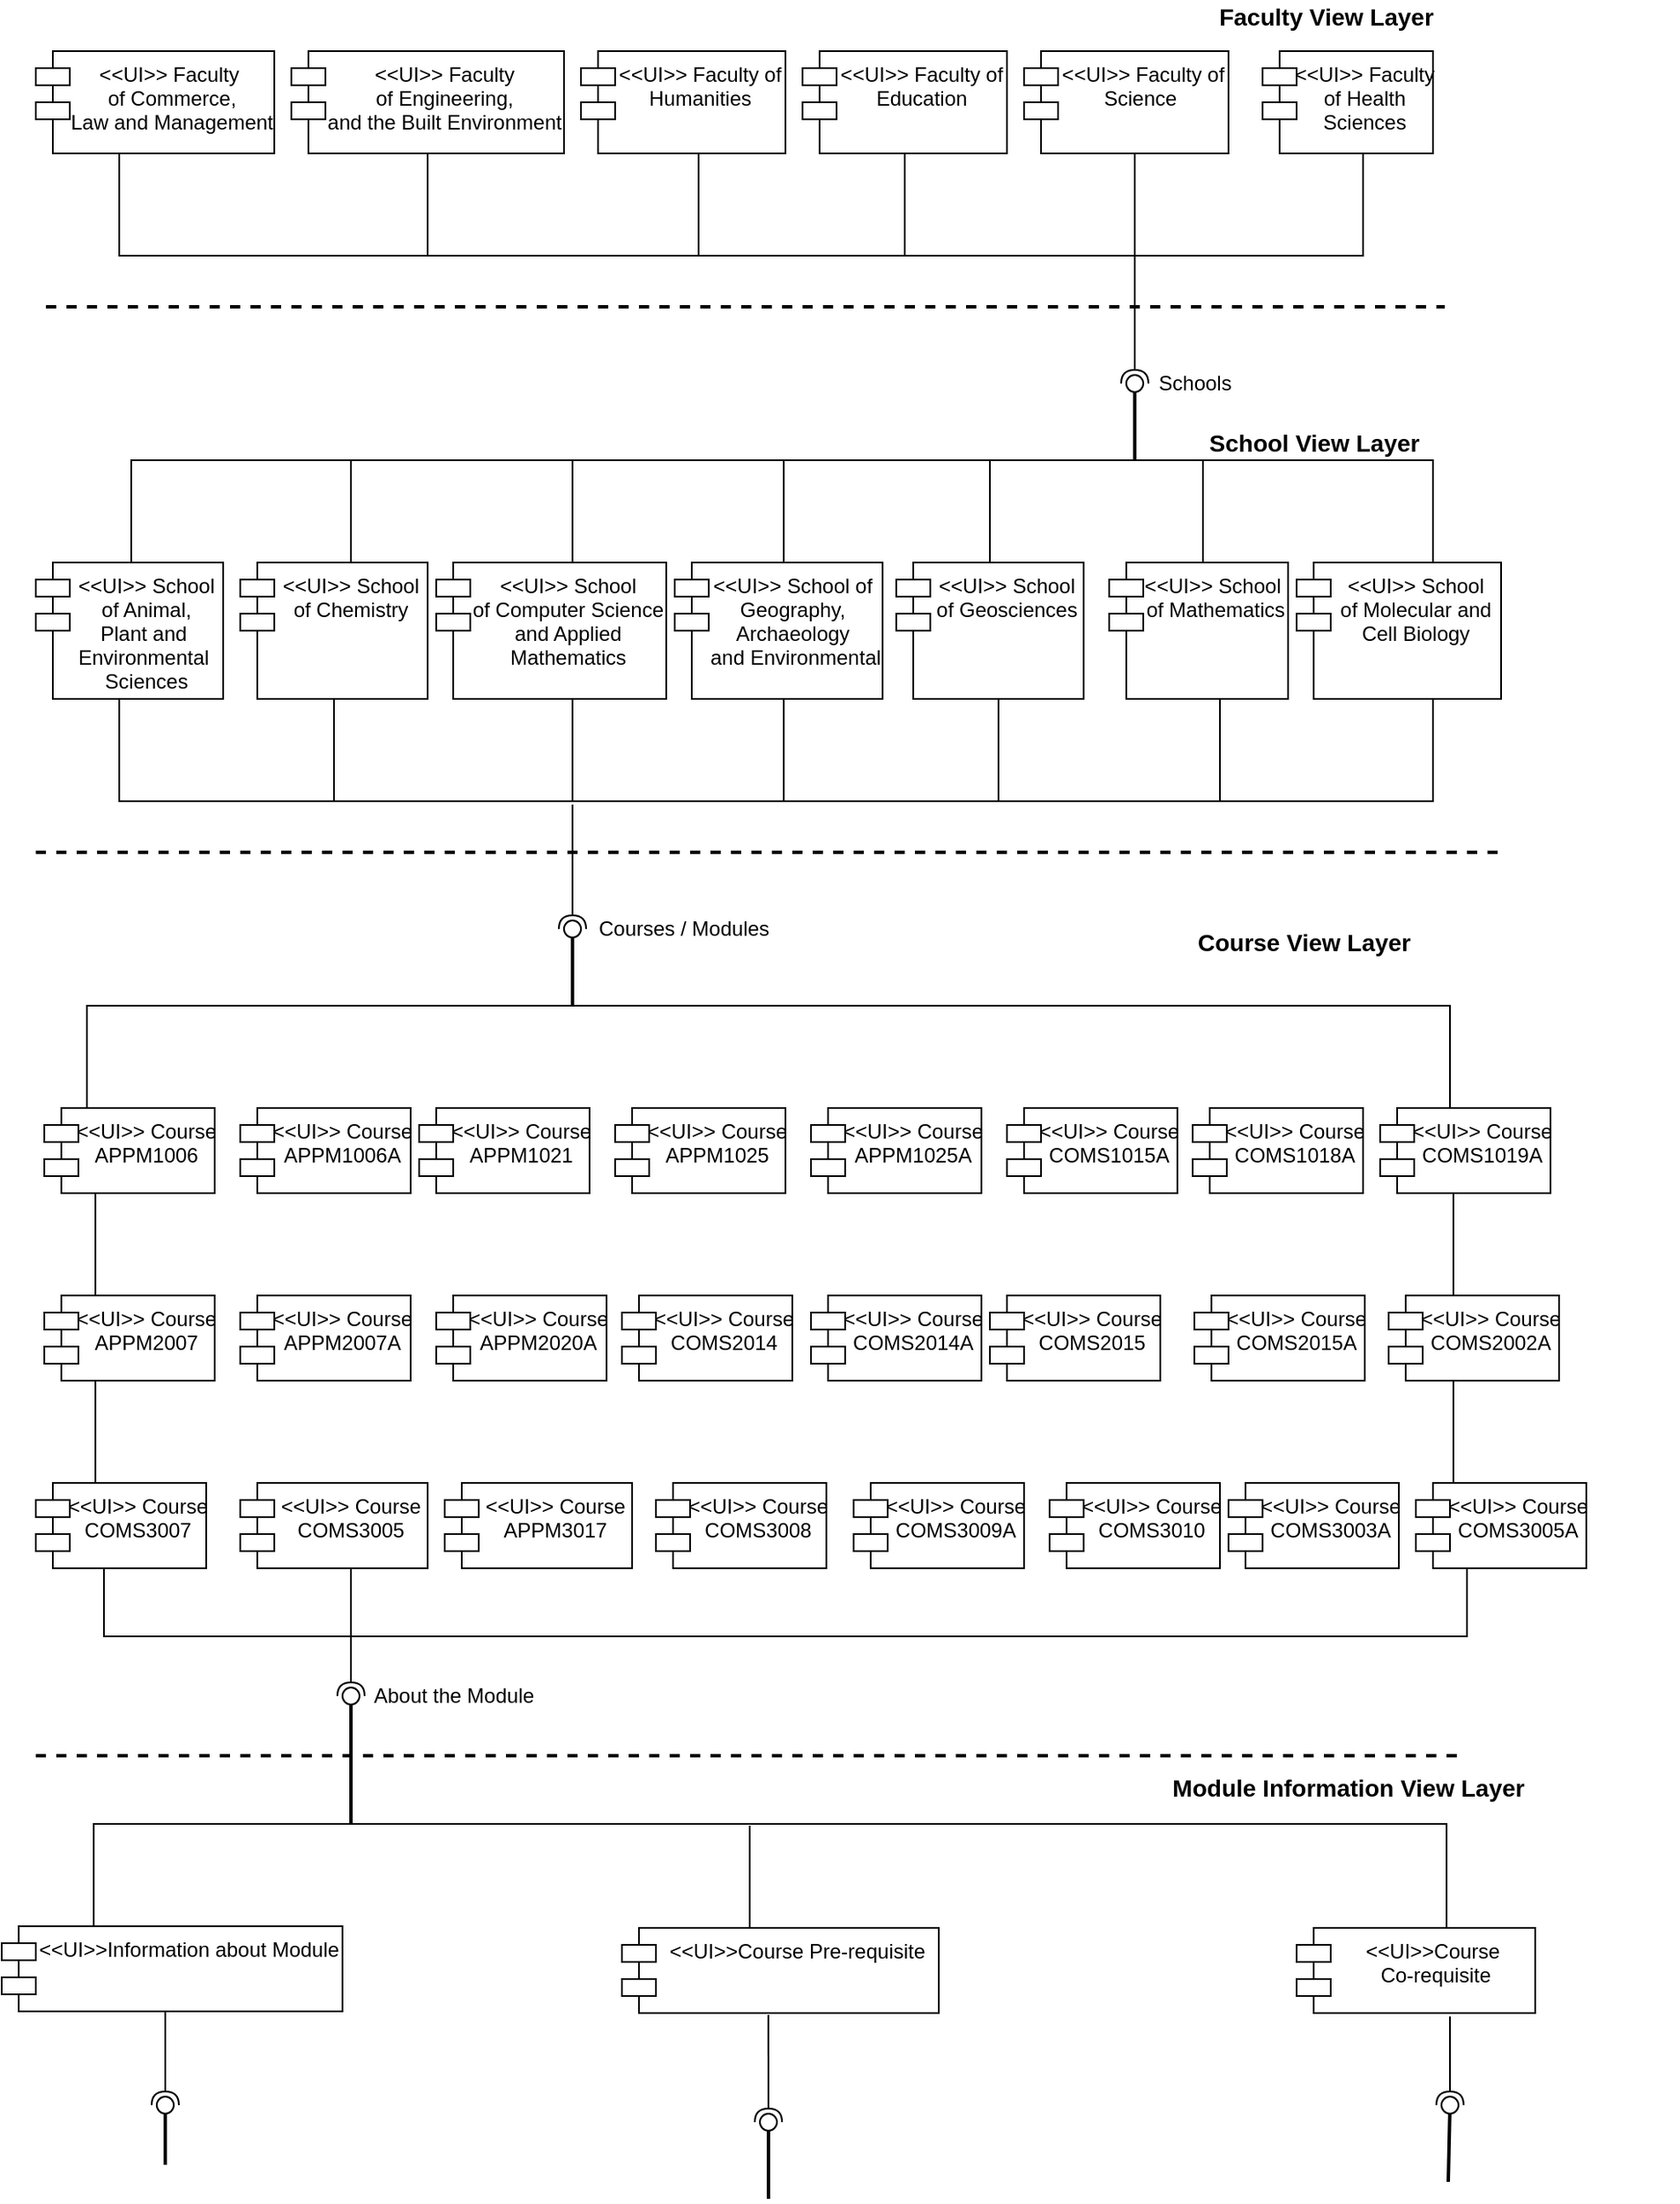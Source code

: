 <mxfile version="13.1.14" type="github"><diagram id="wtimCz5lqA1xxfdGI4rv" name="Page-1"><mxGraphModel dx="1693" dy="473" grid="1" gridSize="10" guides="1" tooltips="1" connect="1" arrows="1" fold="1" page="1" pageScale="1" pageWidth="827" pageHeight="1169" math="0" shadow="0"><root><mxCell id="0"/><mxCell id="1" parent="0"/><mxCell id="LY6wEDORBLpl649UaZbS-16" value="&lt;&lt;UI&gt;&gt; Faculty of&#10;Humanities" style="shape=module;align=left;spacingLeft=20;align=center;verticalAlign=top;" vertex="1" parent="1"><mxGeometry x="320" y="140" width="120" height="60" as="geometry"/></mxCell><mxCell id="LY6wEDORBLpl649UaZbS-17" value="&lt;&lt;UI&gt;&gt; Faculty&#10;of Engineering,&#10;and the Built Environment&#10;" style="shape=module;align=left;spacingLeft=20;align=center;verticalAlign=top;" vertex="1" parent="1"><mxGeometry x="150" y="140" width="160" height="60" as="geometry"/></mxCell><mxCell id="LY6wEDORBLpl649UaZbS-18" value="&lt;&lt;UI&gt;&gt; Faculty of&#10;Education" style="shape=module;align=left;spacingLeft=20;align=center;verticalAlign=top;" vertex="1" parent="1"><mxGeometry x="450" y="140" width="120" height="60" as="geometry"/></mxCell><mxCell id="LY6wEDORBLpl649UaZbS-19" value="&lt;&lt;UI&gt;&gt; Faculty of&#10;Science " style="shape=module;align=left;spacingLeft=20;align=center;verticalAlign=top;" vertex="1" parent="1"><mxGeometry x="580" y="140" width="120" height="60" as="geometry"/></mxCell><mxCell id="LY6wEDORBLpl649UaZbS-20" value="&lt;&lt;UI&gt;&gt; Faculty &#10;of Commerce,&#10;Law and Management" style="shape=module;align=left;spacingLeft=20;align=center;verticalAlign=top;" vertex="1" parent="1"><mxGeometry y="140" width="140" height="60" as="geometry"/></mxCell><mxCell id="LY6wEDORBLpl649UaZbS-21" value="&lt;&lt;UI&gt;&gt; Faculty&#10;of Health&#10;Sciences" style="shape=module;align=left;spacingLeft=20;align=center;verticalAlign=top;" vertex="1" parent="1"><mxGeometry x="720" y="140" width="100" height="60" as="geometry"/></mxCell><mxCell id="LY6wEDORBLpl649UaZbS-33" value="" style="rounded=0;orthogonalLoop=1;jettySize=auto;html=1;endArrow=halfCircle;endFill=0;endSize=6;strokeWidth=1;" edge="1" parent="1"><mxGeometry relative="1" as="geometry"><mxPoint x="525" y="230" as="sourcePoint"/><mxPoint x="525" y="230" as="targetPoint"/></mxGeometry></mxCell><mxCell id="LY6wEDORBLpl649UaZbS-44" value="" style="endArrow=none;dashed=1;html=1;strokeWidth=2;" edge="1" parent="1"><mxGeometry width="50" height="50" relative="1" as="geometry"><mxPoint x="6" y="290" as="sourcePoint"/><mxPoint x="827" y="290" as="targetPoint"/></mxGeometry></mxCell><mxCell id="LY6wEDORBLpl649UaZbS-46" value="&lt;b&gt;&lt;font style=&quot;font-size: 14px&quot;&gt;Faculty View Layer&lt;/font&gt;&lt;/b&gt;" style="text;html=1;align=center;verticalAlign=middle;resizable=0;points=[];autosize=1;" vertex="1" parent="1"><mxGeometry x="687" y="110" width="140" height="20" as="geometry"/></mxCell><mxCell id="LY6wEDORBLpl649UaZbS-52" value="" style="shape=partialRectangle;whiteSpace=wrap;html=1;bottom=1;right=1;left=1;top=0;fillColor=none;routingCenterX=-0.5;strokeWidth=1;" vertex="1" parent="1"><mxGeometry x="49" y="200" width="730" height="60" as="geometry"/></mxCell><mxCell id="LY6wEDORBLpl649UaZbS-53" value="" style="line;strokeWidth=1;direction=south;html=1;" vertex="1" parent="1"><mxGeometry x="225" y="200" width="10" height="60" as="geometry"/></mxCell><mxCell id="LY6wEDORBLpl649UaZbS-54" value="" style="line;strokeWidth=1;direction=south;html=1;" vertex="1" parent="1"><mxGeometry x="384" y="200" width="10" height="60" as="geometry"/></mxCell><mxCell id="LY6wEDORBLpl649UaZbS-55" value="" style="line;strokeWidth=1;direction=south;html=1;" vertex="1" parent="1"><mxGeometry x="505" y="200" width="10" height="60" as="geometry"/></mxCell><mxCell id="LY6wEDORBLpl649UaZbS-56" value="" style="line;strokeWidth=1;direction=south;html=1;" vertex="1" parent="1"><mxGeometry x="640" y="200" width="10" height="60" as="geometry"/></mxCell><mxCell id="LY6wEDORBLpl649UaZbS-71" value="" style="rounded=0;orthogonalLoop=1;jettySize=auto;html=1;endArrow=none;endFill=0;strokeWidth=2;" edge="1" target="LY6wEDORBLpl649UaZbS-73" parent="1"><mxGeometry relative="1" as="geometry"><mxPoint x="645" y="380" as="sourcePoint"/></mxGeometry></mxCell><mxCell id="LY6wEDORBLpl649UaZbS-72" value="" style="rounded=0;orthogonalLoop=1;jettySize=auto;html=1;endArrow=halfCircle;endFill=0;entryX=0.5;entryY=0.5;entryDx=0;entryDy=0;endSize=6;strokeWidth=1;" edge="1" target="LY6wEDORBLpl649UaZbS-73" parent="1"><mxGeometry relative="1" as="geometry"><mxPoint x="645" y="260" as="sourcePoint"/></mxGeometry></mxCell><mxCell id="LY6wEDORBLpl649UaZbS-73" value="" style="ellipse;whiteSpace=wrap;html=1;fontFamily=Helvetica;fontSize=12;fontColor=#000000;align=center;strokeColor=#000000;fillColor=#ffffff;points=[];aspect=fixed;resizable=0;" vertex="1" parent="1"><mxGeometry x="640" y="330" width="10" height="10" as="geometry"/></mxCell><mxCell id="LY6wEDORBLpl649UaZbS-74" value="" style="shape=partialRectangle;whiteSpace=wrap;html=1;bottom=1;right=1;left=1;top=0;fillColor=none;routingCenterX=-0.5;strokeWidth=1;rotation=-180;" vertex="1" parent="1"><mxGeometry x="56" y="380" width="764" height="60" as="geometry"/></mxCell><mxCell id="LY6wEDORBLpl649UaZbS-75" value="&lt;&lt;UI&gt;&gt; School&#10;of Animal,&#10;Plant and &#10;Environmental &#10;Sciences" style="shape=module;align=left;spacingLeft=20;align=center;verticalAlign=top;strokeWidth=1;" vertex="1" parent="1"><mxGeometry y="440" width="110" height="80" as="geometry"/></mxCell><mxCell id="LY6wEDORBLpl649UaZbS-76" value="&lt;&lt;UI&gt;&gt; School&#10;of Chemistry" style="shape=module;align=left;spacingLeft=20;align=center;verticalAlign=top;strokeWidth=1;" vertex="1" parent="1"><mxGeometry x="120" y="440" width="110" height="80" as="geometry"/></mxCell><mxCell id="LY6wEDORBLpl649UaZbS-77" value="&lt;&lt;UI&gt;&gt; School&#10;of Computer Science&#10;and Applied&#10;Mathematics" style="shape=module;align=left;spacingLeft=20;align=center;verticalAlign=top;strokeWidth=1;" vertex="1" parent="1"><mxGeometry x="235" y="440" width="135" height="80" as="geometry"/></mxCell><mxCell id="LY6wEDORBLpl649UaZbS-78" value="&lt;&lt;UI&gt;&gt; School of &#10;Geography, &#10;Archaeology &#10;and Environmental" style="shape=module;align=left;spacingLeft=20;align=center;verticalAlign=top;strokeWidth=1;" vertex="1" parent="1"><mxGeometry x="375" y="440" width="122" height="80" as="geometry"/></mxCell><mxCell id="LY6wEDORBLpl649UaZbS-79" value="&lt;&lt;UI&gt;&gt; School&#10;of Geosciences" style="shape=module;align=left;spacingLeft=20;align=center;verticalAlign=top;strokeWidth=1;" vertex="1" parent="1"><mxGeometry x="505" y="440" width="110" height="80" as="geometry"/></mxCell><mxCell id="LY6wEDORBLpl649UaZbS-80" value="&lt;&lt;UI&gt;&gt; School &#10;of Mathematics" style="shape=module;align=left;spacingLeft=20;align=center;verticalAlign=top;strokeWidth=1;" vertex="1" parent="1"><mxGeometry x="630" y="440" width="105" height="80" as="geometry"/></mxCell><mxCell id="LY6wEDORBLpl649UaZbS-81" value="&lt;&lt;UI&gt;&gt; School&#10;of Molecular and&#10;Cell Biology" style="shape=module;align=left;spacingLeft=20;align=center;verticalAlign=top;strokeWidth=1;" vertex="1" parent="1"><mxGeometry x="740" y="440" width="120" height="80" as="geometry"/></mxCell><mxCell id="LY6wEDORBLpl649UaZbS-82" value="&lt;b&gt;&lt;font style=&quot;font-size: 14px&quot;&gt;School View Layer&lt;/font&gt;&lt;/b&gt;" style="text;html=1;align=center;verticalAlign=middle;resizable=0;points=[];autosize=1;" vertex="1" parent="1"><mxGeometry x="680" y="360" width="140" height="20" as="geometry"/></mxCell><mxCell id="LY6wEDORBLpl649UaZbS-83" value="Schools" style="text;html=1;align=center;verticalAlign=middle;resizable=0;points=[];autosize=1;" vertex="1" parent="1"><mxGeometry x="650" y="325" width="60" height="20" as="geometry"/></mxCell><mxCell id="LY6wEDORBLpl649UaZbS-84" value="" style="endArrow=none;dashed=1;html=1;strokeWidth=2;" edge="1" parent="1"><mxGeometry width="50" height="50" relative="1" as="geometry"><mxPoint y="610" as="sourcePoint"/><mxPoint x="860" y="610" as="targetPoint"/></mxGeometry></mxCell><mxCell id="LY6wEDORBLpl649UaZbS-85" value="" style="shape=partialRectangle;whiteSpace=wrap;html=1;bottom=1;right=1;left=1;top=0;fillColor=none;routingCenterX=-0.5;strokeWidth=1;" vertex="1" parent="1"><mxGeometry x="49" y="520" width="771" height="60" as="geometry"/></mxCell><mxCell id="LY6wEDORBLpl649UaZbS-86" value="" style="line;strokeWidth=1;direction=south;html=1;" vertex="1" parent="1"><mxGeometry x="170" y="520" width="10" height="60" as="geometry"/></mxCell><mxCell id="LY6wEDORBLpl649UaZbS-88" value="" style="line;strokeWidth=1;direction=south;html=1;" vertex="1" parent="1"><mxGeometry x="434" y="520" width="10" height="60" as="geometry"/></mxCell><mxCell id="LY6wEDORBLpl649UaZbS-89" value="" style="line;strokeWidth=1;direction=south;html=1;" vertex="1" parent="1"><mxGeometry x="560" y="520" width="10" height="60" as="geometry"/></mxCell><mxCell id="LY6wEDORBLpl649UaZbS-92" value="" style="line;strokeWidth=1;direction=south;html=1;" vertex="1" parent="1"><mxGeometry x="310" y="520" width="10" height="60" as="geometry"/></mxCell><mxCell id="LY6wEDORBLpl649UaZbS-93" value="" style="line;strokeWidth=1;direction=south;html=1;" vertex="1" parent="1"><mxGeometry x="690" y="520" width="10" height="60" as="geometry"/></mxCell><mxCell id="LY6wEDORBLpl649UaZbS-94" value="" style="line;strokeWidth=1;direction=south;html=1;" vertex="1" parent="1"><mxGeometry x="180" y="380" width="10" height="60" as="geometry"/></mxCell><mxCell id="LY6wEDORBLpl649UaZbS-95" value="" style="line;strokeWidth=1;direction=south;html=1;" vertex="1" parent="1"><mxGeometry x="310" y="380" width="10" height="60" as="geometry"/></mxCell><mxCell id="LY6wEDORBLpl649UaZbS-96" value="" style="line;strokeWidth=1;direction=south;html=1;" vertex="1" parent="1"><mxGeometry x="434" y="380" width="10" height="60" as="geometry"/></mxCell><mxCell id="LY6wEDORBLpl649UaZbS-97" value="" style="line;strokeWidth=1;direction=south;html=1;" vertex="1" parent="1"><mxGeometry x="555" y="380" width="10" height="60" as="geometry"/></mxCell><mxCell id="LY6wEDORBLpl649UaZbS-98" value="" style="line;strokeWidth=1;direction=south;html=1;" vertex="1" parent="1"><mxGeometry x="680" y="380" width="10" height="60" as="geometry"/></mxCell><mxCell id="LY6wEDORBLpl649UaZbS-99" value="" style="rounded=0;orthogonalLoop=1;jettySize=auto;html=1;endArrow=none;endFill=0;strokeWidth=2;" edge="1" target="LY6wEDORBLpl649UaZbS-101" parent="1"><mxGeometry relative="1" as="geometry"><mxPoint x="315" y="700" as="sourcePoint"/></mxGeometry></mxCell><mxCell id="LY6wEDORBLpl649UaZbS-100" value="" style="rounded=0;orthogonalLoop=1;jettySize=auto;html=1;endArrow=halfCircle;endFill=0;entryX=0.5;entryY=0.5;entryDx=0;entryDy=0;endSize=6;strokeWidth=1;" edge="1" target="LY6wEDORBLpl649UaZbS-101" parent="1"><mxGeometry relative="1" as="geometry"><mxPoint x="315" y="582" as="sourcePoint"/></mxGeometry></mxCell><mxCell id="LY6wEDORBLpl649UaZbS-101" value="" style="ellipse;whiteSpace=wrap;html=1;fontFamily=Helvetica;fontSize=12;fontColor=#000000;align=center;strokeColor=#000000;fillColor=#ffffff;points=[];aspect=fixed;resizable=0;" vertex="1" parent="1"><mxGeometry x="310" y="650" width="10" height="10" as="geometry"/></mxCell><mxCell id="LY6wEDORBLpl649UaZbS-102" value="Courses / Modules" style="text;html=1;align=center;verticalAlign=middle;resizable=0;points=[];autosize=1;" vertex="1" parent="1"><mxGeometry x="320" y="645" width="120" height="20" as="geometry"/></mxCell><mxCell id="LY6wEDORBLpl649UaZbS-103" value="" style="shape=partialRectangle;whiteSpace=wrap;html=1;bottom=1;right=1;left=1;top=0;fillColor=none;routingCenterX=-0.5;strokeWidth=1;rotation=-180;" vertex="1" parent="1"><mxGeometry x="30" y="700" width="800" height="60" as="geometry"/></mxCell><mxCell id="LY6wEDORBLpl649UaZbS-104" value="&lt;&lt;UI&gt;&gt; Course&#10;APPM3017" style="shape=module;align=left;spacingLeft=20;align=center;verticalAlign=top;strokeWidth=1;" vertex="1" parent="1"><mxGeometry x="240" y="980" width="110" height="50" as="geometry"/></mxCell><mxCell id="LY6wEDORBLpl649UaZbS-105" value="&lt;&lt;UI&gt;&gt; Course&#10;COMS3005" style="shape=module;align=left;spacingLeft=20;align=center;verticalAlign=top;strokeWidth=1;" vertex="1" parent="1"><mxGeometry x="120" y="980" width="110" height="50" as="geometry"/></mxCell><mxCell id="LY6wEDORBLpl649UaZbS-106" value="&lt;&lt;UI&gt;&gt; Course&#10;COMS3007" style="shape=module;align=left;spacingLeft=20;align=center;verticalAlign=top;strokeWidth=1;" vertex="1" parent="1"><mxGeometry y="980" width="100" height="50" as="geometry"/></mxCell><mxCell id="LY6wEDORBLpl649UaZbS-107" value="&lt;&lt;UI&gt;&gt; Course&#10;COMS3008" style="shape=module;align=left;spacingLeft=20;align=center;verticalAlign=top;strokeWidth=1;" vertex="1" parent="1"><mxGeometry x="364" y="980" width="100" height="50" as="geometry"/></mxCell><mxCell id="LY6wEDORBLpl649UaZbS-108" value="&lt;&lt;UI&gt;&gt; Course&#10;COMS3009A" style="shape=module;align=left;spacingLeft=20;align=center;verticalAlign=top;strokeWidth=1;" vertex="1" parent="1"><mxGeometry x="480" y="980" width="100" height="50" as="geometry"/></mxCell><mxCell id="LY6wEDORBLpl649UaZbS-109" value="&lt;&lt;UI&gt;&gt; Course&#10;COMS3010" style="shape=module;align=left;spacingLeft=20;align=center;verticalAlign=top;strokeWidth=1;" vertex="1" parent="1"><mxGeometry x="595" y="980" width="100" height="50" as="geometry"/></mxCell><mxCell id="LY6wEDORBLpl649UaZbS-110" value="&lt;&lt;UI&gt;&gt; Course&#10;APPM1006" style="shape=module;align=left;spacingLeft=20;align=center;verticalAlign=top;strokeWidth=1;" vertex="1" parent="1"><mxGeometry x="5" y="760" width="100" height="50" as="geometry"/></mxCell><mxCell id="LY6wEDORBLpl649UaZbS-111" value="&lt;&lt;UI&gt;&gt; Course&#10;APPM1006A" style="shape=module;align=left;spacingLeft=20;align=center;verticalAlign=top;strokeWidth=1;" vertex="1" parent="1"><mxGeometry x="120" y="760" width="100" height="50" as="geometry"/></mxCell><mxCell id="LY6wEDORBLpl649UaZbS-112" value="&lt;&lt;UI&gt;&gt; Course&#10;APPM1021" style="shape=module;align=left;spacingLeft=20;align=center;verticalAlign=top;strokeWidth=1;" vertex="1" parent="1"><mxGeometry x="225" y="760" width="100" height="50" as="geometry"/></mxCell><mxCell id="LY6wEDORBLpl649UaZbS-113" value="&lt;&lt;UI&gt;&gt; Course&#10;APPM1025" style="shape=module;align=left;spacingLeft=20;align=center;verticalAlign=top;strokeWidth=1;" vertex="1" parent="1"><mxGeometry x="340" y="760" width="100" height="50" as="geometry"/></mxCell><mxCell id="LY6wEDORBLpl649UaZbS-114" value="&lt;&lt;UI&gt;&gt; Course&#10;APPM1025A" style="shape=module;align=left;spacingLeft=20;align=center;verticalAlign=top;strokeWidth=1;" vertex="1" parent="1"><mxGeometry x="455" y="760" width="100" height="50" as="geometry"/></mxCell><mxCell id="LY6wEDORBLpl649UaZbS-115" value="&lt;&lt;UI&gt;&gt; Course&#10;APPM2007" style="shape=module;align=left;spacingLeft=20;align=center;verticalAlign=top;strokeWidth=1;" vertex="1" parent="1"><mxGeometry x="5" y="870" width="100" height="50" as="geometry"/></mxCell><mxCell id="LY6wEDORBLpl649UaZbS-116" value="&lt;&lt;UI&gt;&gt; Course&#10;APPM2007A" style="shape=module;align=left;spacingLeft=20;align=center;verticalAlign=top;strokeWidth=1;" vertex="1" parent="1"><mxGeometry x="120" y="870" width="100" height="50" as="geometry"/></mxCell><mxCell id="LY6wEDORBLpl649UaZbS-117" value="&lt;&lt;UI&gt;&gt; Course&#10;APPM2020A" style="shape=module;align=left;spacingLeft=20;align=center;verticalAlign=top;strokeWidth=1;" vertex="1" parent="1"><mxGeometry x="235" y="870" width="100" height="50" as="geometry"/></mxCell><mxCell id="LY6wEDORBLpl649UaZbS-118" value="&lt;&lt;UI&gt;&gt; Course&#10;COMS2014" style="shape=module;align=left;spacingLeft=20;align=center;verticalAlign=top;strokeWidth=1;" vertex="1" parent="1"><mxGeometry x="344" y="870" width="100" height="50" as="geometry"/></mxCell><mxCell id="LY6wEDORBLpl649UaZbS-119" value="&lt;&lt;UI&gt;&gt; Course&#10;COMS2014A" style="shape=module;align=left;spacingLeft=20;align=center;verticalAlign=top;strokeWidth=1;" vertex="1" parent="1"><mxGeometry x="455" y="870" width="100" height="50" as="geometry"/></mxCell><mxCell id="LY6wEDORBLpl649UaZbS-120" value="&lt;&lt;UI&gt;&gt; Course&#10;COMS2015" style="shape=module;align=left;spacingLeft=20;align=center;verticalAlign=top;strokeWidth=1;" vertex="1" parent="1"><mxGeometry x="560" y="870" width="100" height="50" as="geometry"/></mxCell><mxCell id="LY6wEDORBLpl649UaZbS-121" value="&lt;&lt;UI&gt;&gt; Course&#10;COMS2015A" style="shape=module;align=left;spacingLeft=20;align=center;verticalAlign=top;strokeWidth=1;" vertex="1" parent="1"><mxGeometry x="680" y="870" width="100" height="50" as="geometry"/></mxCell><mxCell id="LY6wEDORBLpl649UaZbS-122" value="" style="line;strokeWidth=1;direction=south;html=1;" vertex="1" parent="1"><mxGeometry x="30" y="810" width="10" height="60" as="geometry"/></mxCell><mxCell id="LY6wEDORBLpl649UaZbS-123" value="" style="line;strokeWidth=1;direction=south;html=1;" vertex="1" parent="1"><mxGeometry x="827" y="810" width="10" height="60" as="geometry"/></mxCell><mxCell id="LY6wEDORBLpl649UaZbS-124" value="" style="line;strokeWidth=1;direction=south;html=1;" vertex="1" parent="1"><mxGeometry x="30" y="920" width="10" height="60" as="geometry"/></mxCell><mxCell id="LY6wEDORBLpl649UaZbS-125" value="" style="line;strokeWidth=1;direction=south;html=1;" vertex="1" parent="1"><mxGeometry x="827" y="920" width="10" height="60" as="geometry"/></mxCell><mxCell id="LY6wEDORBLpl649UaZbS-126" value="" style="shape=partialRectangle;whiteSpace=wrap;html=1;bottom=1;right=1;left=1;top=0;fillColor=none;routingCenterX=-0.5;strokeWidth=1;" vertex="1" parent="1"><mxGeometry x="40" y="1030" width="800" height="40" as="geometry"/></mxCell><mxCell id="LY6wEDORBLpl649UaZbS-127" value="&lt;font style=&quot;font-size: 14px&quot;&gt;&lt;b&gt;Course View Layer&lt;/b&gt;&lt;/font&gt;" style="text;html=1;align=center;verticalAlign=middle;resizable=0;points=[];autosize=1;" vertex="1" parent="1"><mxGeometry x="674" y="653" width="140" height="20" as="geometry"/></mxCell><mxCell id="LY6wEDORBLpl649UaZbS-128" value="" style="endArrow=none;dashed=1;html=1;strokeWidth=2;" edge="1" parent="1"><mxGeometry width="50" height="50" relative="1" as="geometry"><mxPoint y="1140" as="sourcePoint"/><mxPoint x="840" y="1140" as="targetPoint"/></mxGeometry></mxCell><mxCell id="LY6wEDORBLpl649UaZbS-129" value="&lt;font style=&quot;font-size: 14px&quot;&gt;&lt;b&gt;Module Information View Layer&lt;/b&gt;&lt;/font&gt;" style="text;html=1;align=center;verticalAlign=middle;resizable=0;points=[];autosize=1;" vertex="1" parent="1"><mxGeometry x="660" y="1149" width="220" height="20" as="geometry"/></mxCell><mxCell id="LY6wEDORBLpl649UaZbS-130" value="&amp;nbsp; &amp;nbsp; &amp;nbsp; &amp;nbsp; &amp;nbsp; &amp;nbsp; &amp;nbsp; &amp;nbsp; &amp;nbsp; &amp;nbsp; &amp;nbsp; &amp;nbsp; &amp;nbsp; &amp;nbsp; &amp;nbsp; &amp;nbsp; &amp;nbsp; &amp;nbsp; &amp;nbsp; &amp;nbsp; &amp;nbsp; &amp;nbsp; &amp;nbsp;&amp;nbsp;" style="text;html=1;align=center;verticalAlign=middle;resizable=0;points=[];autosize=1;" vertex="1" parent="1"><mxGeometry x="794" y="1116" width="170" height="20" as="geometry"/></mxCell><mxCell id="LY6wEDORBLpl649UaZbS-132" value="&lt;&lt;UI&gt;&gt; Course&#10;COMS1015A" style="shape=module;align=left;spacingLeft=20;align=center;verticalAlign=top;strokeWidth=1;" vertex="1" parent="1"><mxGeometry x="570" y="760" width="100" height="50" as="geometry"/></mxCell><mxCell id="LY6wEDORBLpl649UaZbS-133" value="&lt;&lt;UI&gt;&gt; Course&#10;COMS1018A" style="shape=module;align=left;spacingLeft=20;align=center;verticalAlign=top;strokeWidth=1;" vertex="1" parent="1"><mxGeometry x="679" y="760" width="100" height="50" as="geometry"/></mxCell><mxCell id="LY6wEDORBLpl649UaZbS-134" value="&lt;&lt;UI&gt;&gt; Course&#10;COMS1019A" style="shape=module;align=left;spacingLeft=20;align=center;verticalAlign=top;strokeWidth=1;" vertex="1" parent="1"><mxGeometry x="789" y="760" width="100" height="50" as="geometry"/></mxCell><mxCell id="LY6wEDORBLpl649UaZbS-135" value="&lt;&lt;UI&gt;&gt; Course&#10;COMS2002A" style="shape=module;align=left;spacingLeft=20;align=center;verticalAlign=top;strokeWidth=1;" vertex="1" parent="1"><mxGeometry x="794" y="870" width="100" height="50" as="geometry"/></mxCell><mxCell id="LY6wEDORBLpl649UaZbS-136" value="&lt;&lt;UI&gt;&gt; Course&#10;COMS3003A" style="shape=module;align=left;spacingLeft=20;align=center;verticalAlign=top;strokeWidth=1;" vertex="1" parent="1"><mxGeometry x="700" y="980" width="100" height="50" as="geometry"/></mxCell><mxCell id="LY6wEDORBLpl649UaZbS-137" value="&lt;&lt;UI&gt;&gt; Course&#10;COMS3005A" style="shape=module;align=left;spacingLeft=20;align=center;verticalAlign=top;strokeWidth=1;" vertex="1" parent="1"><mxGeometry x="810" y="980" width="100" height="50" as="geometry"/></mxCell><mxCell id="LY6wEDORBLpl649UaZbS-141" value="&lt;&lt;UI&gt;&gt;Information about Module" style="shape=module;align=left;spacingLeft=20;align=center;verticalAlign=top;strokeWidth=1;" vertex="1" parent="1"><mxGeometry x="-20" y="1240" width="200" height="50" as="geometry"/></mxCell><mxCell id="LY6wEDORBLpl649UaZbS-142" value="&lt;&lt;UI&gt;&gt;Course Pre-requisite" style="shape=module;align=left;spacingLeft=20;align=center;verticalAlign=top;strokeWidth=1;" vertex="1" parent="1"><mxGeometry x="344" y="1241" width="186" height="50" as="geometry"/></mxCell><mxCell id="LY6wEDORBLpl649UaZbS-143" value="&lt;&lt;UI&gt;&gt;Course&#10; Co-requisite" style="shape=module;align=left;spacingLeft=20;align=center;verticalAlign=top;strokeWidth=1;" vertex="1" parent="1"><mxGeometry x="740" y="1241" width="140" height="50" as="geometry"/></mxCell><mxCell id="LY6wEDORBLpl649UaZbS-147" value="" style="rounded=0;orthogonalLoop=1;jettySize=auto;html=1;endArrow=none;endFill=0;strokeWidth=2;" edge="1" target="LY6wEDORBLpl649UaZbS-149" parent="1"><mxGeometry relative="1" as="geometry"><mxPoint x="185" y="1180" as="sourcePoint"/></mxGeometry></mxCell><mxCell id="LY6wEDORBLpl649UaZbS-148" value="" style="rounded=0;orthogonalLoop=1;jettySize=auto;html=1;endArrow=halfCircle;endFill=0;entryX=0.5;entryY=0.5;entryDx=0;entryDy=0;endSize=6;strokeWidth=1;" edge="1" target="LY6wEDORBLpl649UaZbS-149" parent="1"><mxGeometry relative="1" as="geometry"><mxPoint x="185" y="1030" as="sourcePoint"/></mxGeometry></mxCell><mxCell id="LY6wEDORBLpl649UaZbS-149" value="" style="ellipse;whiteSpace=wrap;html=1;fontFamily=Helvetica;fontSize=12;fontColor=#000000;align=center;strokeColor=#000000;fillColor=#ffffff;points=[];aspect=fixed;resizable=0;" vertex="1" parent="1"><mxGeometry x="180" y="1100" width="10" height="10" as="geometry"/></mxCell><mxCell id="LY6wEDORBLpl649UaZbS-150" value="" style="shape=partialRectangle;whiteSpace=wrap;html=1;bottom=1;right=1;left=1;top=0;fillColor=none;routingCenterX=-0.5;strokeWidth=1;rotation=-180;" vertex="1" parent="1"><mxGeometry x="34" y="1180" width="794" height="60" as="geometry"/></mxCell><mxCell id="LY6wEDORBLpl649UaZbS-152" value="" style="line;strokeWidth=1;direction=south;html=1;" vertex="1" parent="1"><mxGeometry x="414" y="1181" width="10" height="60" as="geometry"/></mxCell><mxCell id="LY6wEDORBLpl649UaZbS-154" value="About the Module" style="text;html=1;align=center;verticalAlign=middle;resizable=0;points=[];autosize=1;" vertex="1" parent="1"><mxGeometry x="190" y="1095" width="110" height="20" as="geometry"/></mxCell><mxCell id="LY6wEDORBLpl649UaZbS-156" value="" style="rounded=0;orthogonalLoop=1;jettySize=auto;html=1;endArrow=none;endFill=0;strokeWidth=2;" edge="1" target="LY6wEDORBLpl649UaZbS-158" parent="1"><mxGeometry relative="1" as="geometry"><mxPoint x="430" y="1400" as="sourcePoint"/></mxGeometry></mxCell><mxCell id="LY6wEDORBLpl649UaZbS-157" value="" style="rounded=0;orthogonalLoop=1;jettySize=auto;html=1;endArrow=halfCircle;endFill=0;entryX=0.5;entryY=0.5;entryDx=0;entryDy=0;endSize=6;strokeWidth=1;exitX=0.462;exitY=1.02;exitDx=0;exitDy=0;exitPerimeter=0;" edge="1" target="LY6wEDORBLpl649UaZbS-158" parent="1" source="LY6wEDORBLpl649UaZbS-142"><mxGeometry relative="1" as="geometry"><mxPoint x="450" y="1355" as="sourcePoint"/></mxGeometry></mxCell><mxCell id="LY6wEDORBLpl649UaZbS-158" value="" style="ellipse;whiteSpace=wrap;html=1;fontFamily=Helvetica;fontSize=12;fontColor=#000000;align=center;strokeColor=#000000;fillColor=#ffffff;points=[];aspect=fixed;resizable=0;" vertex="1" parent="1"><mxGeometry x="425" y="1350" width="10" height="10" as="geometry"/></mxCell><mxCell id="LY6wEDORBLpl649UaZbS-159" value="" style="rounded=0;orthogonalLoop=1;jettySize=auto;html=1;endArrow=none;endFill=0;strokeWidth=2;" edge="1" target="LY6wEDORBLpl649UaZbS-161" parent="1"><mxGeometry relative="1" as="geometry"><mxPoint x="76" y="1380" as="sourcePoint"/></mxGeometry></mxCell><mxCell id="LY6wEDORBLpl649UaZbS-160" value="" style="rounded=0;orthogonalLoop=1;jettySize=auto;html=1;endArrow=halfCircle;endFill=0;entryX=0.5;entryY=0.5;entryDx=0;entryDy=0;endSize=6;strokeWidth=1;" edge="1" target="LY6wEDORBLpl649UaZbS-161" parent="1"><mxGeometry relative="1" as="geometry"><mxPoint x="76" y="1290" as="sourcePoint"/></mxGeometry></mxCell><mxCell id="LY6wEDORBLpl649UaZbS-161" value="" style="ellipse;whiteSpace=wrap;html=1;fontFamily=Helvetica;fontSize=12;fontColor=#000000;align=center;strokeColor=#000000;fillColor=#ffffff;points=[];aspect=fixed;resizable=0;" vertex="1" parent="1"><mxGeometry x="71" y="1340" width="10" height="10" as="geometry"/></mxCell><mxCell id="LY6wEDORBLpl649UaZbS-162" value="" style="rounded=0;orthogonalLoop=1;jettySize=auto;html=1;endArrow=none;endFill=0;strokeWidth=2;" edge="1" target="LY6wEDORBLpl649UaZbS-164" parent="1"><mxGeometry relative="1" as="geometry"><mxPoint x="829" y="1390" as="sourcePoint"/></mxGeometry></mxCell><mxCell id="LY6wEDORBLpl649UaZbS-163" value="" style="rounded=0;orthogonalLoop=1;jettySize=auto;html=1;endArrow=halfCircle;endFill=0;entryX=0.5;entryY=0.5;entryDx=0;entryDy=0;endSize=6;strokeWidth=1;" edge="1" target="LY6wEDORBLpl649UaZbS-164" parent="1"><mxGeometry relative="1" as="geometry"><mxPoint x="830" y="1293" as="sourcePoint"/></mxGeometry></mxCell><mxCell id="LY6wEDORBLpl649UaZbS-164" value="" style="ellipse;whiteSpace=wrap;html=1;fontFamily=Helvetica;fontSize=12;fontColor=#000000;align=center;strokeColor=#000000;fillColor=#ffffff;points=[];aspect=fixed;resizable=0;" vertex="1" parent="1"><mxGeometry x="825" y="1340" width="10" height="10" as="geometry"/></mxCell></root></mxGraphModel></diagram></mxfile>